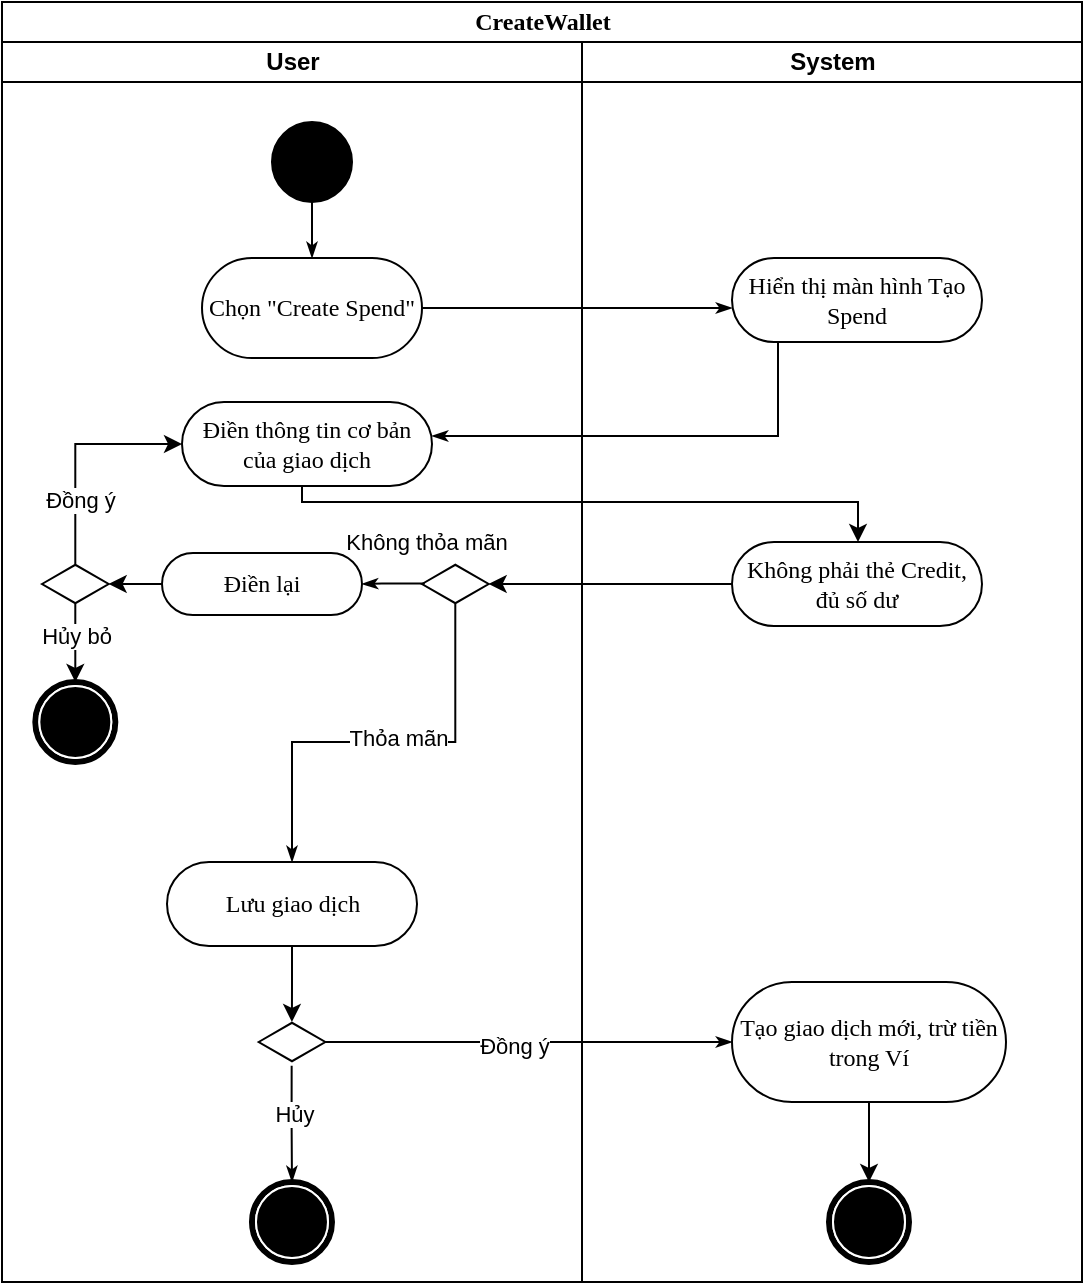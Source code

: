 <mxfile version="24.5.4" type="device">
  <diagram name="Page-1" id="0783ab3e-0a74-02c8-0abd-f7b4e66b4bec">
    <mxGraphModel dx="795" dy="343" grid="1" gridSize="10" guides="1" tooltips="1" connect="1" arrows="1" fold="1" page="1" pageScale="1" pageWidth="850" pageHeight="1100" background="none" math="0" shadow="0">
      <root>
        <mxCell id="0" />
        <mxCell id="1" parent="0" />
        <mxCell id="G6_bl8rhp0V13JjqWmCY-30" value="CreateWallet" style="swimlane;html=1;childLayout=stackLayout;startSize=20;rounded=0;shadow=0;comic=0;labelBackgroundColor=none;strokeWidth=1;fontFamily=Verdana;fontSize=12;align=center;" vertex="1" parent="1">
          <mxGeometry x="40" y="50" width="540" height="640" as="geometry" />
        </mxCell>
        <mxCell id="G6_bl8rhp0V13JjqWmCY-31" style="edgeStyle=orthogonalEdgeStyle;rounded=0;html=1;labelBackgroundColor=none;startArrow=none;startFill=0;startSize=5;endArrow=classicThin;endFill=1;endSize=5;jettySize=auto;orthogonalLoop=1;strokeWidth=1;fontFamily=Verdana;fontSize=12" edge="1" parent="G6_bl8rhp0V13JjqWmCY-30" source="G6_bl8rhp0V13JjqWmCY-35" target="G6_bl8rhp0V13JjqWmCY-45">
          <mxGeometry relative="1" as="geometry">
            <Array as="points">
              <mxPoint x="370" y="145" />
              <mxPoint x="370" y="145" />
            </Array>
            <mxPoint x="170" y="90" as="sourcePoint" />
          </mxGeometry>
        </mxCell>
        <mxCell id="G6_bl8rhp0V13JjqWmCY-32" style="edgeStyle=orthogonalEdgeStyle;rounded=0;html=1;labelBackgroundColor=none;startArrow=none;startFill=0;startSize=5;endArrow=classicThin;endFill=1;endSize=5;jettySize=auto;orthogonalLoop=1;strokeWidth=1;fontFamily=Verdana;fontSize=12" edge="1" parent="G6_bl8rhp0V13JjqWmCY-30" source="G6_bl8rhp0V13JjqWmCY-45" target="G6_bl8rhp0V13JjqWmCY-38">
          <mxGeometry relative="1" as="geometry">
            <Array as="points">
              <mxPoint x="388" y="217" />
            </Array>
            <mxPoint x="-100" y="217" as="sourcePoint" />
          </mxGeometry>
        </mxCell>
        <mxCell id="G6_bl8rhp0V13JjqWmCY-37" style="edgeStyle=orthogonalEdgeStyle;rounded=0;orthogonalLoop=1;jettySize=auto;html=1;entryX=0.5;entryY=0;entryDx=0;entryDy=0;" edge="1" parent="G6_bl8rhp0V13JjqWmCY-30" source="G6_bl8rhp0V13JjqWmCY-38" target="G6_bl8rhp0V13JjqWmCY-61">
          <mxGeometry relative="1" as="geometry">
            <mxPoint x="117.5" y="280" as="targetPoint" />
            <Array as="points">
              <mxPoint x="150" y="250" />
              <mxPoint x="428" y="250" />
              <mxPoint x="428" y="270" />
            </Array>
          </mxGeometry>
        </mxCell>
        <mxCell id="G6_bl8rhp0V13JjqWmCY-33" value="User" style="swimlane;html=1;startSize=20;" vertex="1" parent="G6_bl8rhp0V13JjqWmCY-30">
          <mxGeometry y="20" width="290" height="620" as="geometry" />
        </mxCell>
        <mxCell id="G6_bl8rhp0V13JjqWmCY-34" value="" style="ellipse;whiteSpace=wrap;html=1;rounded=0;shadow=0;comic=0;labelBackgroundColor=none;strokeWidth=1;fillColor=#000000;fontFamily=Verdana;fontSize=12;align=center;" vertex="1" parent="G6_bl8rhp0V13JjqWmCY-33">
          <mxGeometry x="135" y="40" width="40" height="40" as="geometry" />
        </mxCell>
        <mxCell id="G6_bl8rhp0V13JjqWmCY-35" value="Chọn &quot;Create Spend&quot;" style="rounded=1;whiteSpace=wrap;html=1;shadow=0;comic=0;labelBackgroundColor=none;strokeWidth=1;fontFamily=Verdana;fontSize=12;align=center;arcSize=50;" vertex="1" parent="G6_bl8rhp0V13JjqWmCY-33">
          <mxGeometry x="100" y="108" width="110" height="50" as="geometry" />
        </mxCell>
        <mxCell id="G6_bl8rhp0V13JjqWmCY-36" style="edgeStyle=orthogonalEdgeStyle;rounded=0;html=1;labelBackgroundColor=none;startArrow=none;startFill=0;startSize=5;endArrow=classicThin;endFill=1;endSize=5;jettySize=auto;orthogonalLoop=1;strokeWidth=1;fontFamily=Verdana;fontSize=12" edge="1" parent="G6_bl8rhp0V13JjqWmCY-33" source="G6_bl8rhp0V13JjqWmCY-34" target="G6_bl8rhp0V13JjqWmCY-35">
          <mxGeometry relative="1" as="geometry" />
        </mxCell>
        <mxCell id="G6_bl8rhp0V13JjqWmCY-38" value="Điền thông tin cơ bản của giao dịch" style="rounded=1;whiteSpace=wrap;html=1;shadow=0;comic=0;labelBackgroundColor=none;strokeWidth=1;fontFamily=Verdana;fontSize=12;align=center;arcSize=50;" vertex="1" parent="G6_bl8rhp0V13JjqWmCY-33">
          <mxGeometry x="90" y="180" width="125" height="42" as="geometry" />
        </mxCell>
        <mxCell id="G6_bl8rhp0V13JjqWmCY-56" value="" style="html=1;whiteSpace=wrap;aspect=fixed;shape=isoRectangle;" vertex="1" parent="G6_bl8rhp0V13JjqWmCY-33">
          <mxGeometry x="210" y="261" width="33.33" height="20" as="geometry" />
        </mxCell>
        <mxCell id="G6_bl8rhp0V13JjqWmCY-70" style="edgeStyle=orthogonalEdgeStyle;rounded=0;html=1;labelBackgroundColor=none;startArrow=none;startFill=0;startSize=5;endArrow=classicThin;endFill=1;endSize=5;jettySize=auto;orthogonalLoop=1;strokeWidth=1;fontFamily=Verdana;fontSize=12;exitX=0.042;exitY=0.489;exitDx=0;exitDy=0;exitPerimeter=0;" edge="1" parent="G6_bl8rhp0V13JjqWmCY-33" source="G6_bl8rhp0V13JjqWmCY-56" target="G6_bl8rhp0V13JjqWmCY-79">
          <mxGeometry relative="1" as="geometry">
            <Array as="points" />
            <mxPoint x="55" y="281" as="sourcePoint" />
            <mxPoint x="150" y="270" as="targetPoint" />
          </mxGeometry>
        </mxCell>
        <mxCell id="G6_bl8rhp0V13JjqWmCY-71" value="Không thỏa mãn" style="edgeLabel;html=1;align=center;verticalAlign=middle;resizable=0;points=[];" vertex="1" connectable="0" parent="G6_bl8rhp0V13JjqWmCY-70">
          <mxGeometry x="-0.18" y="1" relative="1" as="geometry">
            <mxPoint x="13" y="-22" as="offset" />
          </mxGeometry>
        </mxCell>
        <mxCell id="G6_bl8rhp0V13JjqWmCY-82" style="edgeStyle=orthogonalEdgeStyle;rounded=0;orthogonalLoop=1;jettySize=auto;html=1;" edge="1" parent="G6_bl8rhp0V13JjqWmCY-33" source="G6_bl8rhp0V13JjqWmCY-79" target="G6_bl8rhp0V13JjqWmCY-80">
          <mxGeometry relative="1" as="geometry" />
        </mxCell>
        <mxCell id="G6_bl8rhp0V13JjqWmCY-79" value="Điền lại" style="rounded=1;whiteSpace=wrap;html=1;shadow=0;comic=0;labelBackgroundColor=none;strokeWidth=1;fontFamily=Verdana;fontSize=12;align=center;arcSize=50;" vertex="1" parent="G6_bl8rhp0V13JjqWmCY-33">
          <mxGeometry x="80" y="255.5" width="100" height="31" as="geometry" />
        </mxCell>
        <mxCell id="G6_bl8rhp0V13JjqWmCY-83" style="edgeStyle=orthogonalEdgeStyle;rounded=0;orthogonalLoop=1;jettySize=auto;html=1;" edge="1" parent="G6_bl8rhp0V13JjqWmCY-33" source="G6_bl8rhp0V13JjqWmCY-80" target="G6_bl8rhp0V13JjqWmCY-38">
          <mxGeometry relative="1" as="geometry">
            <Array as="points">
              <mxPoint x="37" y="201" />
            </Array>
          </mxGeometry>
        </mxCell>
        <mxCell id="G6_bl8rhp0V13JjqWmCY-84" value="Đồng ý" style="edgeLabel;html=1;align=center;verticalAlign=middle;resizable=0;points=[];" vertex="1" connectable="0" parent="G6_bl8rhp0V13JjqWmCY-83">
          <mxGeometry x="-0.427" y="-2" relative="1" as="geometry">
            <mxPoint as="offset" />
          </mxGeometry>
        </mxCell>
        <mxCell id="G6_bl8rhp0V13JjqWmCY-86" style="edgeStyle=orthogonalEdgeStyle;rounded=0;orthogonalLoop=1;jettySize=auto;html=1;" edge="1" parent="G6_bl8rhp0V13JjqWmCY-33" source="G6_bl8rhp0V13JjqWmCY-80" target="G6_bl8rhp0V13JjqWmCY-85">
          <mxGeometry relative="1" as="geometry" />
        </mxCell>
        <mxCell id="G6_bl8rhp0V13JjqWmCY-87" value="Hủy bỏ" style="edgeLabel;html=1;align=center;verticalAlign=middle;resizable=0;points=[];" vertex="1" connectable="0" parent="G6_bl8rhp0V13JjqWmCY-86">
          <mxGeometry x="-0.168" relative="1" as="geometry">
            <mxPoint as="offset" />
          </mxGeometry>
        </mxCell>
        <mxCell id="G6_bl8rhp0V13JjqWmCY-80" value="" style="html=1;whiteSpace=wrap;aspect=fixed;shape=isoRectangle;" vertex="1" parent="G6_bl8rhp0V13JjqWmCY-33">
          <mxGeometry x="20" y="261" width="33.33" height="20" as="geometry" />
        </mxCell>
        <mxCell id="G6_bl8rhp0V13JjqWmCY-85" value="" style="shape=mxgraph.bpmn.shape;html=1;verticalLabelPosition=bottom;labelBackgroundColor=#ffffff;verticalAlign=top;perimeter=ellipsePerimeter;outline=end;symbol=terminate;rounded=0;shadow=0;comic=0;strokeWidth=1;fontFamily=Verdana;fontSize=12;align=center;" vertex="1" parent="G6_bl8rhp0V13JjqWmCY-33">
          <mxGeometry x="16.66" y="320" width="40" height="40" as="geometry" />
        </mxCell>
        <mxCell id="G6_bl8rhp0V13JjqWmCY-44" value="System" style="swimlane;html=1;startSize=20;" vertex="1" parent="G6_bl8rhp0V13JjqWmCY-30">
          <mxGeometry x="290" y="20" width="250" height="620" as="geometry" />
        </mxCell>
        <mxCell id="G6_bl8rhp0V13JjqWmCY-45" value="Hiển thị màn hình Tạo Spend" style="rounded=1;whiteSpace=wrap;html=1;shadow=0;comic=0;labelBackgroundColor=none;strokeWidth=1;fontFamily=Verdana;fontSize=12;align=center;arcSize=50;" vertex="1" parent="G6_bl8rhp0V13JjqWmCY-44">
          <mxGeometry x="75" y="108" width="125" height="42" as="geometry" />
        </mxCell>
        <mxCell id="G6_bl8rhp0V13JjqWmCY-61" value="Không phải thẻ Credit, đủ số dư" style="rounded=1;whiteSpace=wrap;html=1;shadow=0;comic=0;labelBackgroundColor=none;strokeWidth=1;fontFamily=Verdana;fontSize=12;align=center;arcSize=50;" vertex="1" parent="G6_bl8rhp0V13JjqWmCY-44">
          <mxGeometry x="75" y="250" width="125" height="42" as="geometry" />
        </mxCell>
        <mxCell id="G6_bl8rhp0V13JjqWmCY-48" style="edgeStyle=orthogonalEdgeStyle;rounded=0;html=1;labelBackgroundColor=none;startArrow=none;startFill=0;startSize=5;endArrow=classicThin;endFill=1;endSize=5;jettySize=auto;orthogonalLoop=1;strokeWidth=1;fontFamily=Verdana;fontSize=12" edge="1" parent="G6_bl8rhp0V13JjqWmCY-44" source="G6_bl8rhp0V13JjqWmCY-46" target="G6_bl8rhp0V13JjqWmCY-47">
          <mxGeometry relative="1" as="geometry">
            <Array as="points" />
            <mxPoint x="-110" y="499.41" as="sourcePoint" />
            <mxPoint x="45" y="499.41" as="targetPoint" />
          </mxGeometry>
        </mxCell>
        <mxCell id="G6_bl8rhp0V13JjqWmCY-49" value="Đồng ý" style="edgeLabel;html=1;align=center;verticalAlign=middle;resizable=0;points=[];" vertex="1" connectable="0" parent="G6_bl8rhp0V13JjqWmCY-48">
          <mxGeometry x="-0.074" y="-2" relative="1" as="geometry">
            <mxPoint as="offset" />
          </mxGeometry>
        </mxCell>
        <mxCell id="G6_bl8rhp0V13JjqWmCY-50" style="edgeStyle=orthogonalEdgeStyle;rounded=0;html=1;labelBackgroundColor=none;startArrow=none;startFill=0;startSize=5;endArrow=classicThin;endFill=1;endSize=5;jettySize=auto;orthogonalLoop=1;strokeWidth=1;fontFamily=Verdana;fontSize=12;exitX=0.495;exitY=1.093;exitDx=0;exitDy=0;exitPerimeter=0;" edge="1" parent="G6_bl8rhp0V13JjqWmCY-44" source="G6_bl8rhp0V13JjqWmCY-46" target="G6_bl8rhp0V13JjqWmCY-52">
          <mxGeometry relative="1" as="geometry">
            <Array as="points" />
            <mxPoint x="-123" y="472" as="sourcePoint" />
            <mxPoint x="-123" y="500" as="targetPoint" />
          </mxGeometry>
        </mxCell>
        <mxCell id="G6_bl8rhp0V13JjqWmCY-51" value="Hủy" style="edgeLabel;html=1;align=center;verticalAlign=middle;resizable=0;points=[];" vertex="1" connectable="0" parent="G6_bl8rhp0V13JjqWmCY-50">
          <mxGeometry x="-0.18" y="1" relative="1" as="geometry">
            <mxPoint as="offset" />
          </mxGeometry>
        </mxCell>
        <mxCell id="G6_bl8rhp0V13JjqWmCY-39" value="Lưu giao dịch" style="rounded=1;whiteSpace=wrap;html=1;shadow=0;comic=0;labelBackgroundColor=none;strokeWidth=1;fontFamily=Verdana;fontSize=12;align=center;arcSize=50;" vertex="1" parent="G6_bl8rhp0V13JjqWmCY-44">
          <mxGeometry x="-207.5" y="410" width="125" height="42" as="geometry" />
        </mxCell>
        <mxCell id="G6_bl8rhp0V13JjqWmCY-55" style="edgeStyle=orthogonalEdgeStyle;rounded=0;orthogonalLoop=1;jettySize=auto;html=1;" edge="1" parent="G6_bl8rhp0V13JjqWmCY-44" source="G6_bl8rhp0V13JjqWmCY-39" target="G6_bl8rhp0V13JjqWmCY-46">
          <mxGeometry relative="1" as="geometry" />
        </mxCell>
        <mxCell id="G6_bl8rhp0V13JjqWmCY-46" value="" style="html=1;whiteSpace=wrap;aspect=fixed;shape=isoRectangle;" vertex="1" parent="G6_bl8rhp0V13JjqWmCY-44">
          <mxGeometry x="-161.67" y="490" width="33.33" height="20" as="geometry" />
        </mxCell>
        <mxCell id="G6_bl8rhp0V13JjqWmCY-52" value="" style="shape=mxgraph.bpmn.shape;html=1;verticalLabelPosition=bottom;labelBackgroundColor=#ffffff;verticalAlign=top;perimeter=ellipsePerimeter;outline=end;symbol=terminate;rounded=0;shadow=0;comic=0;strokeWidth=1;fontFamily=Verdana;fontSize=12;align=center;" vertex="1" parent="G6_bl8rhp0V13JjqWmCY-44">
          <mxGeometry x="-165.01" y="570" width="40" height="40" as="geometry" />
        </mxCell>
        <mxCell id="G6_bl8rhp0V13JjqWmCY-54" value="" style="shape=mxgraph.bpmn.shape;html=1;verticalLabelPosition=bottom;labelBackgroundColor=#ffffff;verticalAlign=top;perimeter=ellipsePerimeter;outline=end;symbol=terminate;rounded=0;shadow=0;comic=0;strokeWidth=1;fontFamily=Verdana;fontSize=12;align=center;" vertex="1" parent="G6_bl8rhp0V13JjqWmCY-44">
          <mxGeometry x="123.5" y="570" width="40" height="40" as="geometry" />
        </mxCell>
        <mxCell id="G6_bl8rhp0V13JjqWmCY-88" style="edgeStyle=orthogonalEdgeStyle;rounded=0;orthogonalLoop=1;jettySize=auto;html=1;" edge="1" parent="G6_bl8rhp0V13JjqWmCY-44" source="G6_bl8rhp0V13JjqWmCY-47" target="G6_bl8rhp0V13JjqWmCY-54">
          <mxGeometry relative="1" as="geometry" />
        </mxCell>
        <mxCell id="G6_bl8rhp0V13JjqWmCY-47" value="Tạo giao dịch mới, trừ tiền trong Ví" style="rounded=1;whiteSpace=wrap;html=1;shadow=0;comic=0;labelBackgroundColor=none;strokeWidth=1;fontFamily=Verdana;fontSize=12;align=center;arcSize=50;" vertex="1" parent="G6_bl8rhp0V13JjqWmCY-44">
          <mxGeometry x="75" y="470" width="137" height="60" as="geometry" />
        </mxCell>
        <mxCell id="G6_bl8rhp0V13JjqWmCY-63" style="edgeStyle=orthogonalEdgeStyle;rounded=0;orthogonalLoop=1;jettySize=auto;html=1;" edge="1" parent="G6_bl8rhp0V13JjqWmCY-30" source="G6_bl8rhp0V13JjqWmCY-61" target="G6_bl8rhp0V13JjqWmCY-56">
          <mxGeometry relative="1" as="geometry" />
        </mxCell>
        <mxCell id="G6_bl8rhp0V13JjqWmCY-75" style="edgeStyle=orthogonalEdgeStyle;rounded=0;html=1;labelBackgroundColor=none;startArrow=none;startFill=0;startSize=5;endArrow=classicThin;endFill=1;endSize=5;jettySize=auto;orthogonalLoop=1;strokeWidth=1;fontFamily=Verdana;fontSize=12;" edge="1" parent="G6_bl8rhp0V13JjqWmCY-30" source="G6_bl8rhp0V13JjqWmCY-56" target="G6_bl8rhp0V13JjqWmCY-39">
          <mxGeometry relative="1" as="geometry">
            <Array as="points">
              <mxPoint x="227" y="370" />
              <mxPoint x="145" y="370" />
            </Array>
            <mxPoint x="120.645" y="311.02" as="sourcePoint" />
            <mxPoint x="150.0" y="458" as="targetPoint" />
          </mxGeometry>
        </mxCell>
        <mxCell id="G6_bl8rhp0V13JjqWmCY-76" value="Thỏa mãn" style="edgeLabel;html=1;align=center;verticalAlign=middle;resizable=0;points=[];" vertex="1" connectable="0" parent="G6_bl8rhp0V13JjqWmCY-75">
          <mxGeometry x="-0.074" y="-2" relative="1" as="geometry">
            <mxPoint as="offset" />
          </mxGeometry>
        </mxCell>
      </root>
    </mxGraphModel>
  </diagram>
</mxfile>
